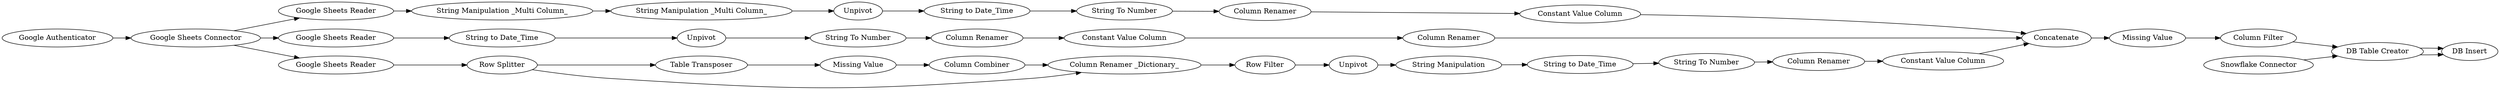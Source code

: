 digraph {
	14 [label="Google Authenticator"]
	36 [label=Unpivot]
	47 [label="Google Sheets Reader"]
	162 [label="Google Sheets Connector"]
	171 [label="String To Number"]
	172 [label="String to Date_Time"]
	177 [label="Column Renamer"]
	200 [label="Google Sheets Reader"]
	203 [label="String to Date_Time"]
	204 [label="Row Splitter"]
	206 [label="Column Combiner"]
	207 [label="Table Transposer"]
	333 [label="String To Number"]
	334 [label="DB Insert"]
	335 [label="Column Renamer"]
	336 [label=Unpivot]
	337 [label="Snowflake Connector"]
	615 [label="Google Sheets Reader"]
	617 [label="Missing Value"]
	618 [label="Column Renamer _Dictionary_"]
	620 [label="String Manipulation"]
	621 [label="Constant Value Column"]
	622 [label="Constant Value Column"]
	623 [label=Unpivot]
	624 [label="Column Renamer"]
	626 [label="Constant Value Column"]
	627 [label="String to Date_Time"]
	628 [label="String To Number"]
	631 [label="String Manipulation _Multi Column_"]
	633 [label="String Manipulation _Multi Column_"]
	634 [label="Missing Value"]
	635 [label=Concatenate]
	636 [label="Column Renamer"]
	637 [label="DB Table Creator"]
	638 [label="Column Filter"]
	639 [label="Row Filter"]
	14 -> 162
	36 -> 620
	47 -> 631
	162 -> 47
	162 -> 200
	162 -> 615
	171 -> 177
	172 -> 171
	177 -> 621
	200 -> 203
	203 -> 336
	204 -> 207
	204 -> 618
	206 -> 618
	207 -> 617
	333 -> 335
	335 -> 622
	336 -> 333
	337 -> 637
	615 -> 204
	617 -> 206
	618 -> 639
	620 -> 172
	621 -> 635
	622 -> 636
	623 -> 627
	624 -> 626
	626 -> 635
	627 -> 628
	628 -> 624
	631 -> 633
	633 -> 623
	634 -> 638
	635 -> 634
	636 -> 635
	637 -> 334
	637 -> 334
	638 -> 637
	639 -> 36
	rankdir=LR
}
